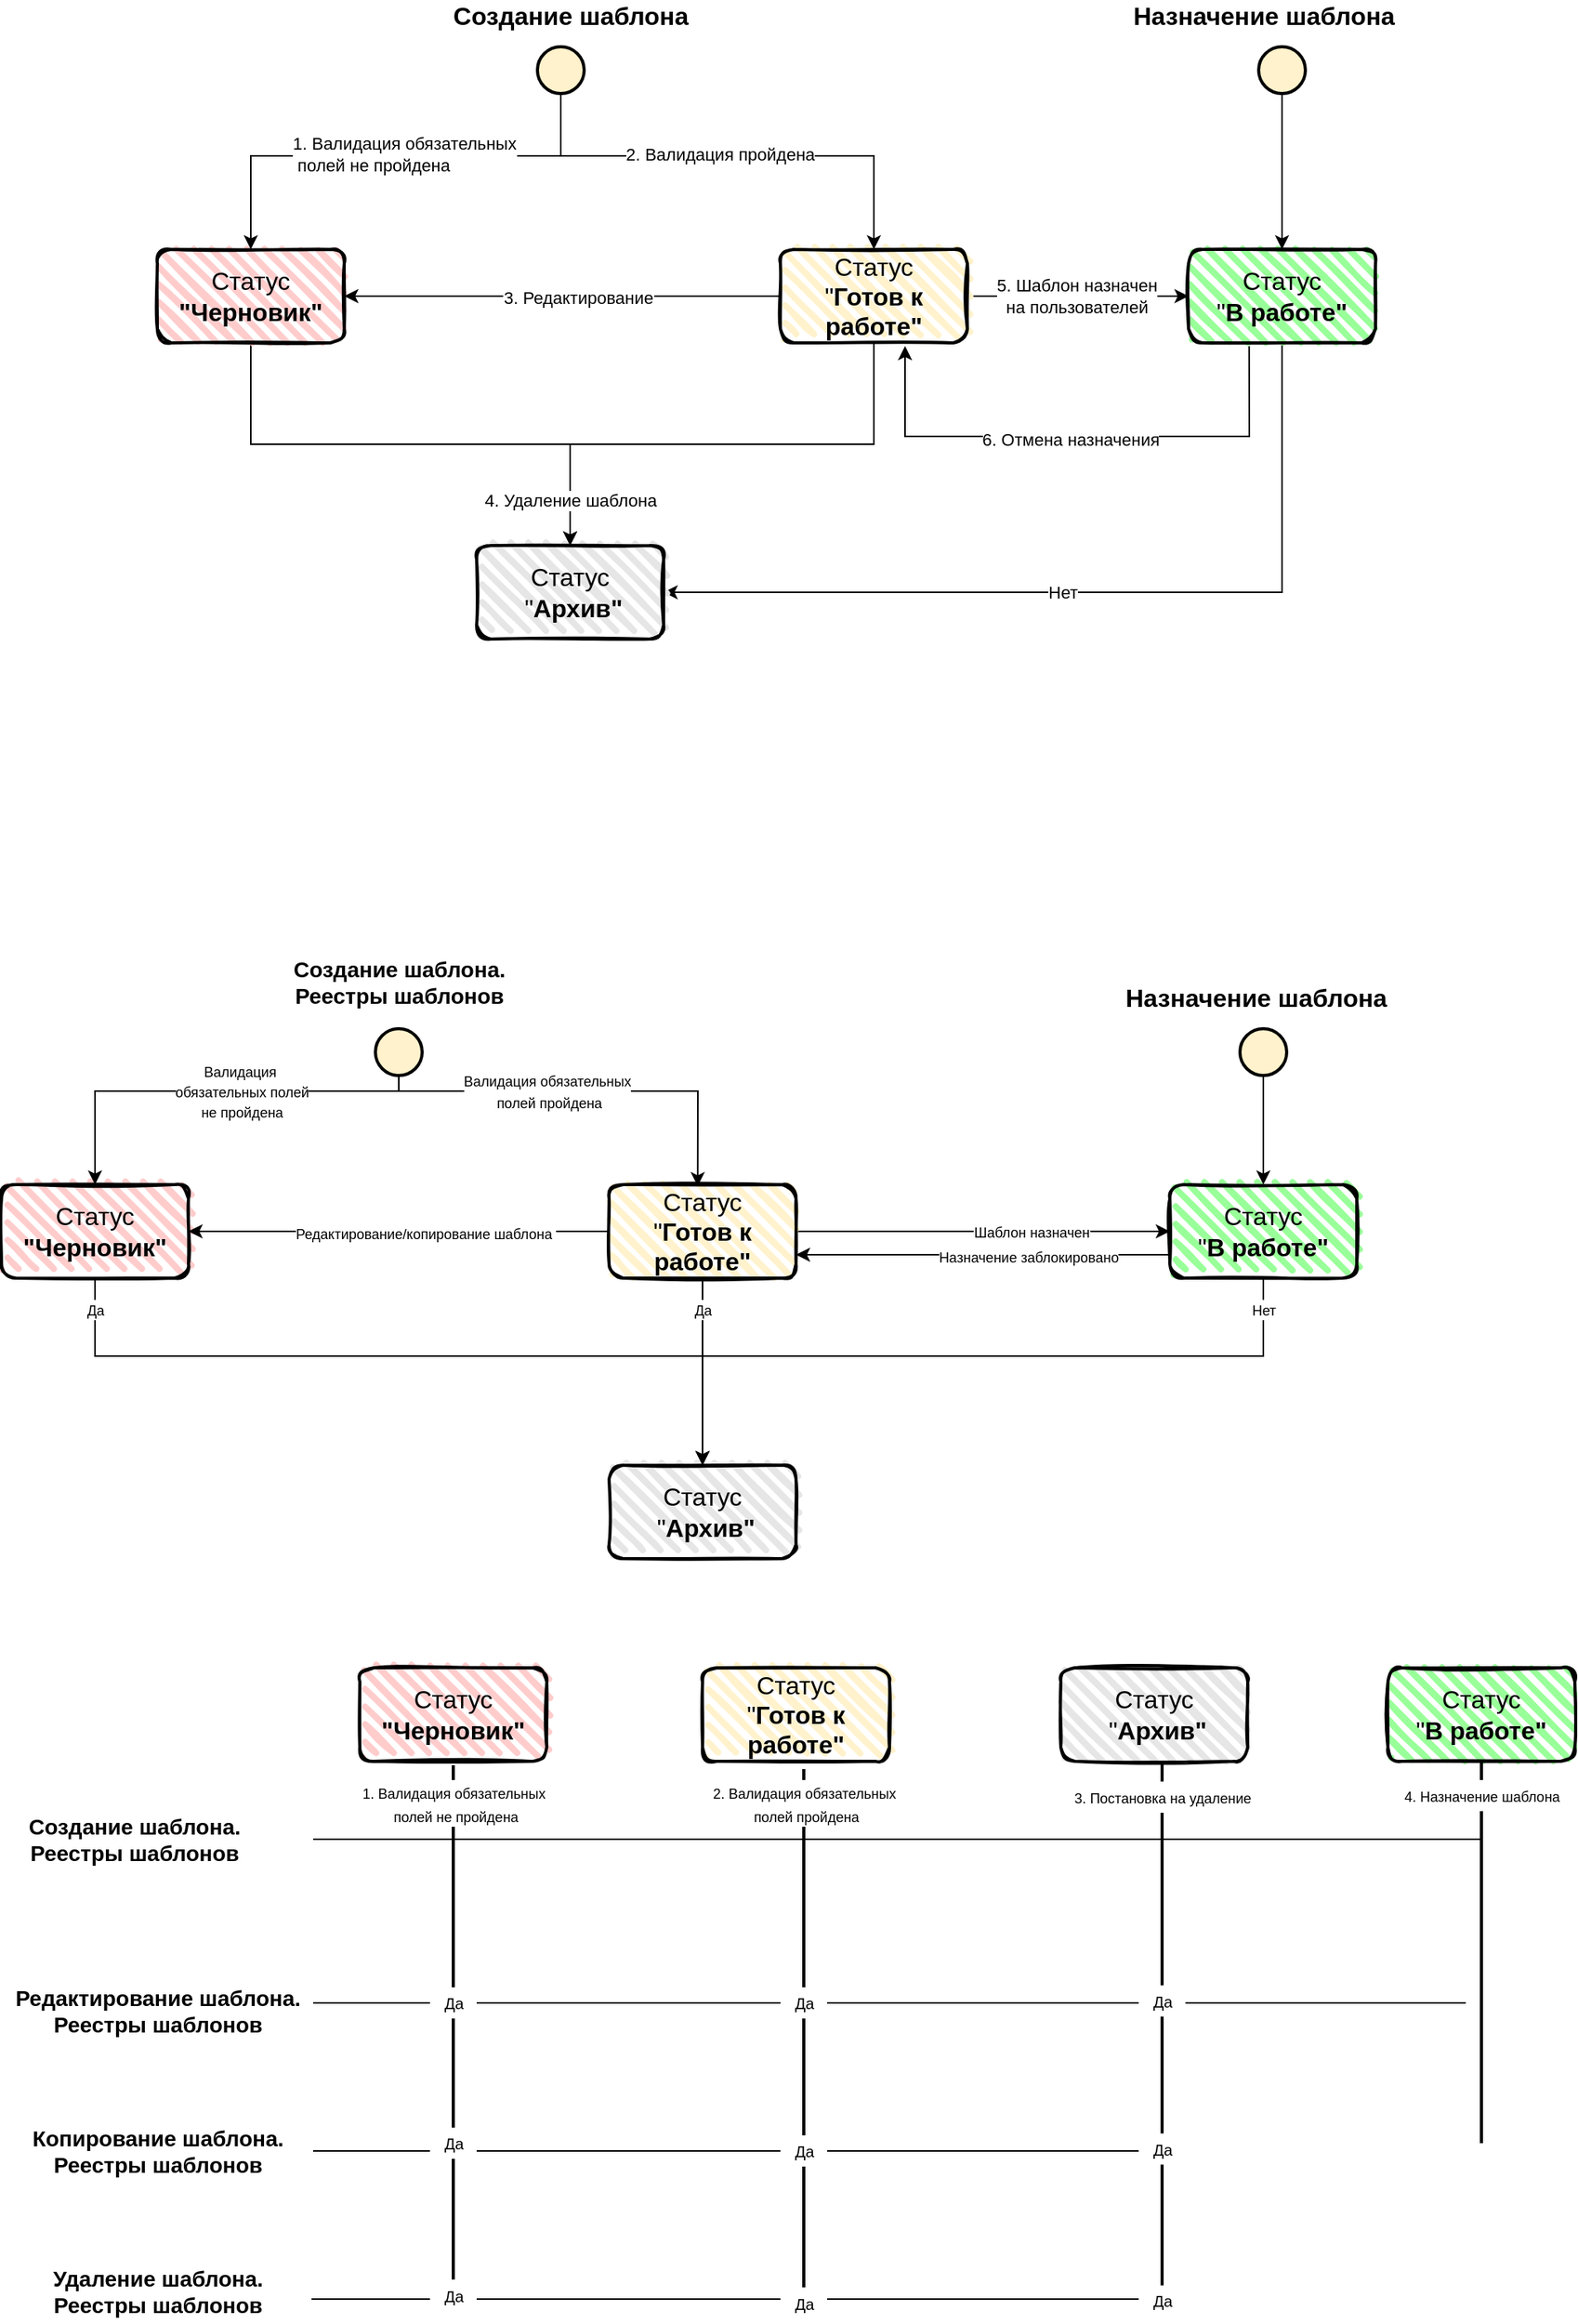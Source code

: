 <mxfile version="15.1.0" type="github">
  <diagram id="-T_DztN_j2xOQGBf0kMG" name="Страница 1">
    <mxGraphModel dx="1202" dy="554" grid="1" gridSize="10" guides="1" tooltips="1" connect="1" arrows="1" fold="1" page="1" pageScale="1" pageWidth="827" pageHeight="1169" math="0" shadow="0">
      <root>
        <mxCell id="0" />
        <mxCell id="1" parent="0" />
        <mxCell id="LunK326cNXRjHZ1-TdNW-13" style="edgeStyle=orthogonalEdgeStyle;rounded=0;orthogonalLoop=1;jettySize=auto;html=1;entryX=0.5;entryY=0;entryDx=0;entryDy=0;exitX=0.5;exitY=1;exitDx=0;exitDy=0;" edge="1" parent="1" source="LunK326cNXRjHZ1-TdNW-1" target="LunK326cNXRjHZ1-TdNW-3">
          <mxGeometry relative="1" as="geometry" />
        </mxCell>
        <mxCell id="LunK326cNXRjHZ1-TdNW-1" value="&lt;font style=&quot;font-size: 16px&quot;&gt;Статус &lt;b&gt;&quot;Черновик&quot;&lt;/b&gt;&lt;/font&gt;" style="rounded=1;whiteSpace=wrap;html=1;strokeWidth=2;fillWeight=4;hachureGap=8;hachureAngle=45;sketch=1;fillColor=#FFCCCC;" vertex="1" parent="1">
          <mxGeometry x="140" y="220" width="120" height="60" as="geometry" />
        </mxCell>
        <mxCell id="LunK326cNXRjHZ1-TdNW-25" value="" style="edgeStyle=orthogonalEdgeStyle;rounded=0;orthogonalLoop=1;jettySize=auto;html=1;exitX=0.5;exitY=1;exitDx=0;exitDy=0;entryX=1;entryY=0.5;entryDx=0;entryDy=0;" edge="1" parent="1" source="LunK326cNXRjHZ1-TdNW-2" target="LunK326cNXRjHZ1-TdNW-3">
          <mxGeometry relative="1" as="geometry">
            <mxPoint x="560" y="440.0" as="targetPoint" />
            <Array as="points">
              <mxPoint x="862" y="440" />
            </Array>
          </mxGeometry>
        </mxCell>
        <mxCell id="LunK326cNXRjHZ1-TdNW-26" value="Нет" style="edgeLabel;html=1;align=center;verticalAlign=middle;resizable=0;points=[];" vertex="1" connectable="0" parent="LunK326cNXRjHZ1-TdNW-25">
          <mxGeometry x="-0.115" y="1" relative="1" as="geometry">
            <mxPoint x="-55" y="-1" as="offset" />
          </mxGeometry>
        </mxCell>
        <mxCell id="LunK326cNXRjHZ1-TdNW-36" style="edgeStyle=none;rounded=0;orthogonalLoop=1;jettySize=auto;html=1;exitX=0.324;exitY=1.036;exitDx=0;exitDy=0;exitPerimeter=0;" edge="1" parent="1" source="LunK326cNXRjHZ1-TdNW-2">
          <mxGeometry relative="1" as="geometry">
            <mxPoint x="620" y="282" as="targetPoint" />
            <Array as="points">
              <mxPoint x="841" y="340" />
              <mxPoint x="700" y="340" />
              <mxPoint x="620" y="340" />
            </Array>
          </mxGeometry>
        </mxCell>
        <mxCell id="LunK326cNXRjHZ1-TdNW-40" value="6. Отмена назначения" style="edgeLabel;html=1;align=center;verticalAlign=middle;resizable=0;points=[];" vertex="1" connectable="0" parent="LunK326cNXRjHZ1-TdNW-36">
          <mxGeometry x="0.027" y="2" relative="1" as="geometry">
            <mxPoint as="offset" />
          </mxGeometry>
        </mxCell>
        <mxCell id="LunK326cNXRjHZ1-TdNW-2" value="&lt;span style=&quot;font-size: 16px&quot;&gt;Статус &lt;br&gt;&quot;&lt;/span&gt;&lt;b&gt;&lt;font style=&quot;font-size: 16px&quot;&gt;В работе&quot;&lt;/font&gt;&lt;/b&gt;" style="rounded=1;whiteSpace=wrap;html=1;strokeWidth=2;fillWeight=4;hachureGap=8;hachureAngle=45;sketch=1;fillColor=#99FF99;" vertex="1" parent="1">
          <mxGeometry x="802" y="220" width="120" height="60" as="geometry" />
        </mxCell>
        <mxCell id="LunK326cNXRjHZ1-TdNW-3" value="&lt;span style=&quot;font-size: 16px&quot;&gt;Статус &lt;br&gt;&amp;nbsp;&quot;&lt;/span&gt;&lt;b&gt;&lt;font style=&quot;font-size: 16px&quot;&gt;Архив&quot;&lt;/font&gt;&lt;/b&gt;" style="rounded=1;whiteSpace=wrap;html=1;strokeWidth=2;fillWeight=4;hachureGap=8;hachureAngle=45;sketch=1;fillColor=#E6E6E6;" vertex="1" parent="1">
          <mxGeometry x="345" y="410" width="120" height="60" as="geometry" />
        </mxCell>
        <mxCell id="LunK326cNXRjHZ1-TdNW-14" style="edgeStyle=orthogonalEdgeStyle;rounded=0;orthogonalLoop=1;jettySize=auto;html=1;entryX=0.5;entryY=0;entryDx=0;entryDy=0;exitX=0.5;exitY=1;exitDx=0;exitDy=0;" edge="1" parent="1" source="LunK326cNXRjHZ1-TdNW-4" target="LunK326cNXRjHZ1-TdNW-3">
          <mxGeometry relative="1" as="geometry">
            <mxPoint x="400" y="330" as="targetPoint" />
            <Array as="points">
              <mxPoint x="600" y="345" />
              <mxPoint x="405" y="345" />
            </Array>
          </mxGeometry>
        </mxCell>
        <mxCell id="LunK326cNXRjHZ1-TdNW-29" value="4. Удаление шаблона" style="edgeLabel;html=1;align=center;verticalAlign=middle;resizable=0;points=[];" vertex="1" connectable="0" parent="LunK326cNXRjHZ1-TdNW-14">
          <mxGeometry x="0.695" relative="1" as="geometry">
            <mxPoint y="20" as="offset" />
          </mxGeometry>
        </mxCell>
        <mxCell id="LunK326cNXRjHZ1-TdNW-23" value="" style="rounded=0;orthogonalLoop=1;jettySize=auto;html=1;" edge="1" parent="1" source="LunK326cNXRjHZ1-TdNW-4" target="LunK326cNXRjHZ1-TdNW-2">
          <mxGeometry relative="1" as="geometry" />
        </mxCell>
        <mxCell id="LunK326cNXRjHZ1-TdNW-38" value="5. Шаблон назначен &lt;br&gt;на пользователей" style="edgeLabel;html=1;align=center;verticalAlign=middle;resizable=0;points=[];" vertex="1" connectable="0" parent="LunK326cNXRjHZ1-TdNW-23">
          <mxGeometry x="0.209" y="-1" relative="1" as="geometry">
            <mxPoint x="-16" y="-1" as="offset" />
          </mxGeometry>
        </mxCell>
        <mxCell id="LunK326cNXRjHZ1-TdNW-34" style="edgeStyle=none;rounded=0;orthogonalLoop=1;jettySize=auto;html=1;" edge="1" parent="1" source="LunK326cNXRjHZ1-TdNW-4" target="LunK326cNXRjHZ1-TdNW-1">
          <mxGeometry relative="1" as="geometry" />
        </mxCell>
        <mxCell id="LunK326cNXRjHZ1-TdNW-35" value="3. Редактирование" style="edgeLabel;html=1;align=center;verticalAlign=middle;resizable=0;points=[];" vertex="1" connectable="0" parent="LunK326cNXRjHZ1-TdNW-34">
          <mxGeometry x="-0.071" y="1" relative="1" as="geometry">
            <mxPoint as="offset" />
          </mxGeometry>
        </mxCell>
        <mxCell id="LunK326cNXRjHZ1-TdNW-4" value="&lt;span style=&quot;font-size: 16px&quot;&gt;Статус &lt;br&gt;&quot;&lt;/span&gt;&lt;b&gt;&lt;font style=&quot;font-size: 16px&quot;&gt;Готов к работе&quot;&lt;/font&gt;&lt;/b&gt;" style="rounded=1;whiteSpace=wrap;html=1;strokeWidth=2;fillWeight=4;hachureGap=8;hachureAngle=45;sketch=1;fillColor=#FFF2CC;" vertex="1" parent="1">
          <mxGeometry x="540" y="220" width="120" height="60" as="geometry" />
        </mxCell>
        <mxCell id="LunK326cNXRjHZ1-TdNW-7" value="" style="edgeStyle=orthogonalEdgeStyle;rounded=0;orthogonalLoop=1;jettySize=auto;html=1;entryX=0.5;entryY=0;entryDx=0;entryDy=0;" edge="1" parent="1" source="LunK326cNXRjHZ1-TdNW-6" target="LunK326cNXRjHZ1-TdNW-1">
          <mxGeometry relative="1" as="geometry">
            <Array as="points">
              <mxPoint x="399" y="160" />
              <mxPoint x="200" y="160" />
            </Array>
          </mxGeometry>
        </mxCell>
        <mxCell id="LunK326cNXRjHZ1-TdNW-10" value="1. Валидация обязательных&lt;br&gt;&amp;nbsp;полей не пройдена" style="edgeLabel;html=1;align=left;verticalAlign=middle;resizable=0;points=[];labelBorderColor=none;" vertex="1" connectable="0" parent="LunK326cNXRjHZ1-TdNW-7">
          <mxGeometry x="-0.128" y="-1" relative="1" as="geometry">
            <mxPoint x="-84" as="offset" />
          </mxGeometry>
        </mxCell>
        <mxCell id="LunK326cNXRjHZ1-TdNW-9" style="edgeStyle=orthogonalEdgeStyle;rounded=0;orthogonalLoop=1;jettySize=auto;html=1;exitX=0.5;exitY=1;exitDx=0;exitDy=0;exitPerimeter=0;entryX=0.5;entryY=0;entryDx=0;entryDy=0;" edge="1" parent="1" source="LunK326cNXRjHZ1-TdNW-6" target="LunK326cNXRjHZ1-TdNW-4">
          <mxGeometry relative="1" as="geometry">
            <mxPoint x="590" y="230" as="targetPoint" />
            <Array as="points">
              <mxPoint x="399" y="160" />
              <mxPoint x="600" y="160" />
            </Array>
          </mxGeometry>
        </mxCell>
        <mxCell id="LunK326cNXRjHZ1-TdNW-12" value="2. Валидация пройдена" style="edgeLabel;html=1;align=center;verticalAlign=middle;resizable=0;points=[];labelBorderColor=none;" vertex="1" connectable="0" parent="LunK326cNXRjHZ1-TdNW-9">
          <mxGeometry x="-0.28" y="1" relative="1" as="geometry">
            <mxPoint x="33" as="offset" />
          </mxGeometry>
        </mxCell>
        <mxCell id="LunK326cNXRjHZ1-TdNW-6" value="" style="strokeWidth=2;html=1;shape=mxgraph.flowchart.start_2;whiteSpace=wrap;fillColor=#FFF2CC;" vertex="1" parent="1">
          <mxGeometry x="384" y="90" width="30" height="30" as="geometry" />
        </mxCell>
        <mxCell id="LunK326cNXRjHZ1-TdNW-8" value="&lt;span style=&quot;background-color: rgb(255 , 255 , 255)&quot;&gt;&lt;font style=&quot;font-size: 16px&quot;&gt;&lt;b&gt;Создание шаблона&lt;/b&gt;&lt;/font&gt;&lt;/span&gt;" style="text;html=1;align=center;verticalAlign=middle;resizable=0;points=[];autosize=1;strokeColor=none;fillColor=none;" vertex="1" parent="1">
          <mxGeometry x="320" y="60" width="170" height="20" as="geometry" />
        </mxCell>
        <mxCell id="LunK326cNXRjHZ1-TdNW-32" value="" style="edgeStyle=orthogonalEdgeStyle;rounded=0;orthogonalLoop=1;jettySize=auto;html=1;" edge="1" parent="1" source="LunK326cNXRjHZ1-TdNW-30" target="LunK326cNXRjHZ1-TdNW-2">
          <mxGeometry relative="1" as="geometry" />
        </mxCell>
        <mxCell id="LunK326cNXRjHZ1-TdNW-30" value="" style="strokeWidth=2;html=1;shape=mxgraph.flowchart.start_2;whiteSpace=wrap;fillColor=#FFF2CC;" vertex="1" parent="1">
          <mxGeometry x="847" y="90" width="30" height="30" as="geometry" />
        </mxCell>
        <mxCell id="LunK326cNXRjHZ1-TdNW-31" value="&lt;span style=&quot;background-color: rgb(255 , 255 , 255)&quot;&gt;&lt;font style=&quot;font-size: 16px&quot;&gt;&lt;b&gt;Назначение шаблона&lt;/b&gt;&lt;/font&gt;&lt;/span&gt;" style="text;html=1;align=center;verticalAlign=middle;resizable=0;points=[];autosize=1;strokeColor=none;fillColor=none;" vertex="1" parent="1">
          <mxGeometry x="760" y="60" width="180" height="20" as="geometry" />
        </mxCell>
        <mxCell id="LunK326cNXRjHZ1-TdNW-45" style="edgeStyle=none;rounded=0;orthogonalLoop=1;jettySize=auto;html=1;entryX=0.5;entryY=0;entryDx=0;entryDy=0;exitX=0.5;exitY=1;exitDx=0;exitDy=0;" edge="1" parent="1" source="LunK326cNXRjHZ1-TdNW-41" target="LunK326cNXRjHZ1-TdNW-43">
          <mxGeometry relative="1" as="geometry">
            <Array as="points">
              <mxPoint x="100" y="930" />
              <mxPoint x="140" y="930" />
              <mxPoint x="295" y="930" />
              <mxPoint x="490" y="930" />
            </Array>
          </mxGeometry>
        </mxCell>
        <mxCell id="LunK326cNXRjHZ1-TdNW-48" value="&lt;font style=&quot;font-size: 9px&quot;&gt;Да&lt;/font&gt;" style="edgeLabel;html=1;align=center;verticalAlign=middle;resizable=0;points=[];" vertex="1" connectable="0" parent="LunK326cNXRjHZ1-TdNW-45">
          <mxGeometry x="-0.738" y="1" relative="1" as="geometry">
            <mxPoint x="-17" y="-29" as="offset" />
          </mxGeometry>
        </mxCell>
        <mxCell id="LunK326cNXRjHZ1-TdNW-41" value="&lt;font style=&quot;font-size: 16px&quot;&gt;Статус &lt;b&gt;&quot;Черновик&quot;&lt;/b&gt;&lt;/font&gt;" style="rounded=1;whiteSpace=wrap;html=1;strokeWidth=2;fillWeight=4;hachureGap=8;hachureAngle=45;sketch=1;fillColor=#FFCCCC;" vertex="1" parent="1">
          <mxGeometry x="40" y="820" width="120" height="60" as="geometry" />
        </mxCell>
        <mxCell id="LunK326cNXRjHZ1-TdNW-47" style="edgeStyle=none;rounded=0;orthogonalLoop=1;jettySize=auto;html=1;entryX=0.5;entryY=0;entryDx=0;entryDy=0;exitX=0.5;exitY=1;exitDx=0;exitDy=0;" edge="1" parent="1" source="LunK326cNXRjHZ1-TdNW-42" target="LunK326cNXRjHZ1-TdNW-43">
          <mxGeometry relative="1" as="geometry">
            <Array as="points">
              <mxPoint x="850" y="930" />
              <mxPoint x="742" y="930" />
              <mxPoint x="650" y="930" />
              <mxPoint x="520" y="930" />
              <mxPoint x="490" y="930" />
            </Array>
          </mxGeometry>
        </mxCell>
        <mxCell id="LunK326cNXRjHZ1-TdNW-50" value="&lt;font style=&quot;font-size: 9px&quot;&gt;Нет&lt;/font&gt;" style="edgeLabel;html=1;align=center;verticalAlign=middle;resizable=0;points=[];" vertex="1" connectable="0" parent="LunK326cNXRjHZ1-TdNW-47">
          <mxGeometry x="-0.881" y="-1" relative="1" as="geometry">
            <mxPoint x="1" y="-9" as="offset" />
          </mxGeometry>
        </mxCell>
        <mxCell id="LunK326cNXRjHZ1-TdNW-63" style="edgeStyle=none;rounded=0;orthogonalLoop=1;jettySize=auto;html=1;entryX=1;entryY=0.75;entryDx=0;entryDy=0;exitX=0;exitY=0.75;exitDx=0;exitDy=0;" edge="1" parent="1" source="LunK326cNXRjHZ1-TdNW-42" target="LunK326cNXRjHZ1-TdNW-44">
          <mxGeometry relative="1" as="geometry">
            <mxPoint x="680" y="865" as="sourcePoint" />
          </mxGeometry>
        </mxCell>
        <mxCell id="LunK326cNXRjHZ1-TdNW-71" value="&lt;font style=&quot;font-size: 9px&quot;&gt;Назначение заблокировано&lt;/font&gt;" style="edgeLabel;html=1;align=center;verticalAlign=middle;resizable=0;points=[];" vertex="1" connectable="0" parent="LunK326cNXRjHZ1-TdNW-63">
          <mxGeometry x="-0.242" y="1" relative="1" as="geometry">
            <mxPoint as="offset" />
          </mxGeometry>
        </mxCell>
        <mxCell id="LunK326cNXRjHZ1-TdNW-42" value="&lt;span style=&quot;font-size: 16px&quot;&gt;Статус &lt;br&gt;&quot;&lt;/span&gt;&lt;b&gt;&lt;font style=&quot;font-size: 16px&quot;&gt;В работе&quot;&lt;/font&gt;&lt;/b&gt;" style="rounded=1;whiteSpace=wrap;html=1;strokeWidth=2;fillWeight=4;hachureGap=8;hachureAngle=45;sketch=1;fillColor=#99FF99;" vertex="1" parent="1">
          <mxGeometry x="790" y="820" width="120" height="60" as="geometry" />
        </mxCell>
        <mxCell id="LunK326cNXRjHZ1-TdNW-43" value="&lt;span style=&quot;font-size: 16px&quot;&gt;Статус &lt;br&gt;&amp;nbsp;&quot;&lt;/span&gt;&lt;b&gt;&lt;font style=&quot;font-size: 16px&quot;&gt;Архив&quot;&lt;/font&gt;&lt;/b&gt;" style="rounded=1;whiteSpace=wrap;html=1;strokeWidth=2;fillWeight=4;hachureGap=8;hachureAngle=45;sketch=1;fillColor=#E6E6E6;" vertex="1" parent="1">
          <mxGeometry x="430" y="1000" width="120" height="60" as="geometry" />
        </mxCell>
        <mxCell id="LunK326cNXRjHZ1-TdNW-46" style="edgeStyle=none;rounded=0;orthogonalLoop=1;jettySize=auto;html=1;entryX=0.5;entryY=0;entryDx=0;entryDy=0;exitX=0.5;exitY=1;exitDx=0;exitDy=0;" edge="1" parent="1" source="LunK326cNXRjHZ1-TdNW-44" target="LunK326cNXRjHZ1-TdNW-43">
          <mxGeometry relative="1" as="geometry">
            <Array as="points">
              <mxPoint x="490" y="930" />
            </Array>
          </mxGeometry>
        </mxCell>
        <mxCell id="LunK326cNXRjHZ1-TdNW-49" value="&lt;font style=&quot;font-size: 9px&quot;&gt;Да&lt;/font&gt;" style="edgeLabel;html=1;align=center;verticalAlign=middle;resizable=0;points=[];" vertex="1" connectable="0" parent="LunK326cNXRjHZ1-TdNW-46">
          <mxGeometry x="-0.253" y="-1" relative="1" as="geometry">
            <mxPoint x="1" y="-25" as="offset" />
          </mxGeometry>
        </mxCell>
        <mxCell id="LunK326cNXRjHZ1-TdNW-61" style="rounded=0;orthogonalLoop=1;jettySize=auto;html=1;" edge="1" parent="1" source="LunK326cNXRjHZ1-TdNW-44" target="LunK326cNXRjHZ1-TdNW-42">
          <mxGeometry relative="1" as="geometry" />
        </mxCell>
        <mxCell id="LunK326cNXRjHZ1-TdNW-72" value="&lt;font style=&quot;font-size: 9px&quot;&gt;Шаблон назначен&lt;/font&gt;" style="edgeLabel;html=1;align=center;verticalAlign=middle;resizable=0;points=[];" vertex="1" connectable="0" parent="LunK326cNXRjHZ1-TdNW-61">
          <mxGeometry x="-0.186" y="-3" relative="1" as="geometry">
            <mxPoint x="53" y="-3" as="offset" />
          </mxGeometry>
        </mxCell>
        <mxCell id="LunK326cNXRjHZ1-TdNW-64" style="edgeStyle=none;rounded=0;orthogonalLoop=1;jettySize=auto;html=1;entryX=1;entryY=0.5;entryDx=0;entryDy=0;" edge="1" parent="1" source="LunK326cNXRjHZ1-TdNW-44" target="LunK326cNXRjHZ1-TdNW-41">
          <mxGeometry relative="1" as="geometry" />
        </mxCell>
        <mxCell id="LunK326cNXRjHZ1-TdNW-65" value="&lt;font style=&quot;font-size: 9px&quot;&gt;Редактирование/копирование шаблона&amp;nbsp;&lt;/font&gt;" style="edgeLabel;html=1;align=center;verticalAlign=middle;resizable=0;points=[];" vertex="1" connectable="0" parent="LunK326cNXRjHZ1-TdNW-64">
          <mxGeometry x="-0.123" y="1" relative="1" as="geometry">
            <mxPoint as="offset" />
          </mxGeometry>
        </mxCell>
        <mxCell id="LunK326cNXRjHZ1-TdNW-44" value="&lt;span style=&quot;font-size: 16px&quot;&gt;Статус &lt;br&gt;&quot;&lt;/span&gt;&lt;b&gt;&lt;font style=&quot;font-size: 16px&quot;&gt;Готов к работе&quot;&lt;/font&gt;&lt;/b&gt;" style="rounded=1;whiteSpace=wrap;html=1;strokeWidth=2;fillWeight=4;hachureGap=8;hachureAngle=45;sketch=1;fillColor=#FFF2CC;" vertex="1" parent="1">
          <mxGeometry x="430" y="820" width="120" height="60" as="geometry" />
        </mxCell>
        <mxCell id="LunK326cNXRjHZ1-TdNW-53" style="edgeStyle=none;rounded=0;orthogonalLoop=1;jettySize=auto;html=1;entryX=0.5;entryY=0;entryDx=0;entryDy=0;exitX=0.5;exitY=1;exitDx=0;exitDy=0;exitPerimeter=0;" edge="1" parent="1" source="LunK326cNXRjHZ1-TdNW-51" target="LunK326cNXRjHZ1-TdNW-41">
          <mxGeometry relative="1" as="geometry">
            <Array as="points">
              <mxPoint x="295" y="760" />
              <mxPoint x="275" y="760" />
              <mxPoint x="100" y="760" />
            </Array>
          </mxGeometry>
        </mxCell>
        <mxCell id="LunK326cNXRjHZ1-TdNW-55" value="&lt;font style=&quot;font-size: 9px&quot;&gt;Валидация&amp;nbsp;&lt;br&gt;обязательных полей &lt;br&gt;не пройдена&lt;/font&gt;" style="edgeLabel;html=1;align=center;verticalAlign=middle;resizable=0;points=[];" vertex="1" connectable="0" parent="LunK326cNXRjHZ1-TdNW-53">
          <mxGeometry x="-0.41" relative="1" as="geometry">
            <mxPoint x="-33" as="offset" />
          </mxGeometry>
        </mxCell>
        <mxCell id="LunK326cNXRjHZ1-TdNW-51" value="" style="strokeWidth=2;html=1;shape=mxgraph.flowchart.start_2;whiteSpace=wrap;fillColor=#FFF2CC;" vertex="1" parent="1">
          <mxGeometry x="280" y="720" width="30" height="30" as="geometry" />
        </mxCell>
        <mxCell id="LunK326cNXRjHZ1-TdNW-52" value="&lt;span style=&quot;background-color: rgb(255 , 255 , 255)&quot;&gt;&lt;font style=&quot;font-size: 14px&quot;&gt;&lt;b&gt;Создание шаблона. &lt;br&gt;Реестры шаблонов&lt;/b&gt;&lt;/font&gt;&lt;/span&gt;" style="text;html=1;align=center;verticalAlign=middle;resizable=0;points=[];autosize=1;strokeColor=none;fillColor=none;" vertex="1" parent="1">
          <mxGeometry x="220" y="670" width="150" height="40" as="geometry" />
        </mxCell>
        <mxCell id="LunK326cNXRjHZ1-TdNW-54" style="edgeStyle=none;rounded=0;orthogonalLoop=1;jettySize=auto;html=1;entryX=0.474;entryY=0.017;entryDx=0;entryDy=0;exitX=0.5;exitY=1;exitDx=0;exitDy=0;exitPerimeter=0;entryPerimeter=0;" edge="1" parent="1" source="LunK326cNXRjHZ1-TdNW-51" target="LunK326cNXRjHZ1-TdNW-44">
          <mxGeometry relative="1" as="geometry">
            <mxPoint x="285" y="760" as="sourcePoint" />
            <mxPoint x="210.0" y="820" as="targetPoint" />
            <Array as="points">
              <mxPoint x="295" y="760" />
              <mxPoint x="457" y="760" />
              <mxPoint x="487" y="760" />
            </Array>
          </mxGeometry>
        </mxCell>
        <mxCell id="LunK326cNXRjHZ1-TdNW-56" value="&lt;font style=&quot;font-size: 9px&quot;&gt;Валидация обязательных&lt;br&gt;&amp;nbsp;полей пройдена&lt;/font&gt;" style="edgeLabel;html=1;align=center;verticalAlign=middle;resizable=0;points=[];" vertex="1" connectable="0" parent="LunK326cNXRjHZ1-TdNW-54">
          <mxGeometry x="-0.285" relative="1" as="geometry">
            <mxPoint x="11" as="offset" />
          </mxGeometry>
        </mxCell>
        <mxCell id="LunK326cNXRjHZ1-TdNW-68" value="" style="edgeStyle=none;rounded=0;orthogonalLoop=1;jettySize=auto;html=1;" edge="1" parent="1" source="LunK326cNXRjHZ1-TdNW-67" target="LunK326cNXRjHZ1-TdNW-42">
          <mxGeometry relative="1" as="geometry" />
        </mxCell>
        <mxCell id="LunK326cNXRjHZ1-TdNW-67" value="" style="strokeWidth=2;html=1;shape=mxgraph.flowchart.start_2;whiteSpace=wrap;fillColor=#FFF2CC;" vertex="1" parent="1">
          <mxGeometry x="835" y="720" width="30" height="30" as="geometry" />
        </mxCell>
        <mxCell id="LunK326cNXRjHZ1-TdNW-69" value="&lt;span style=&quot;background-color: rgb(255 , 255 , 255)&quot;&gt;&lt;font style=&quot;font-size: 16px&quot;&gt;&lt;b&gt;Назначение шаблона&lt;/b&gt;&lt;/font&gt;&lt;/span&gt;" style="text;html=1;align=center;verticalAlign=middle;resizable=0;points=[];autosize=1;strokeColor=none;fillColor=none;" vertex="1" parent="1">
          <mxGeometry x="755" y="690" width="180" height="20" as="geometry" />
        </mxCell>
        <mxCell id="LunK326cNXRjHZ1-TdNW-76" value="&lt;span style=&quot;background-color: rgb(255 , 255 , 255)&quot;&gt;&lt;font style=&quot;font-size: 14px&quot;&gt;&lt;b&gt;Создание шаблона. &lt;br&gt;Реестры шаблонов&lt;/b&gt;&lt;/font&gt;&lt;/span&gt;" style="text;html=1;align=center;verticalAlign=middle;resizable=0;points=[];autosize=1;strokeColor=none;fillColor=none;" vertex="1" parent="1">
          <mxGeometry x="50" y="1220" width="150" height="40" as="geometry" />
        </mxCell>
        <mxCell id="LunK326cNXRjHZ1-TdNW-77" value="&lt;span style=&quot;background-color: rgb(255 , 255 , 255)&quot;&gt;&lt;font style=&quot;font-size: 14px&quot;&gt;&lt;b&gt;Редактирование шаблона. &lt;br&gt;Реестры шаблонов&lt;/b&gt;&lt;/font&gt;&lt;/span&gt;" style="text;html=1;align=center;verticalAlign=middle;resizable=0;points=[];autosize=1;strokeColor=none;fillColor=none;" vertex="1" parent="1">
          <mxGeometry x="40" y="1330" width="200" height="40" as="geometry" />
        </mxCell>
        <mxCell id="LunK326cNXRjHZ1-TdNW-78" value="&lt;span style=&quot;background-color: rgb(255 , 255 , 255)&quot;&gt;&lt;font style=&quot;font-size: 14px&quot;&gt;&lt;b&gt;Копирование шаблона. &lt;br&gt;Реестры шаблонов&lt;/b&gt;&lt;/font&gt;&lt;/span&gt;" style="text;html=1;align=center;verticalAlign=middle;resizable=0;points=[];autosize=1;strokeColor=none;fillColor=none;" vertex="1" parent="1">
          <mxGeometry x="50" y="1420" width="180" height="40" as="geometry" />
        </mxCell>
        <mxCell id="LunK326cNXRjHZ1-TdNW-79" value="&lt;font style=&quot;font-size: 16px&quot;&gt;Статус &lt;b&gt;&quot;Черновик&quot;&lt;/b&gt;&lt;/font&gt;" style="rounded=1;whiteSpace=wrap;html=1;strokeWidth=2;fillWeight=4;hachureGap=8;hachureAngle=45;sketch=1;fillColor=#FFCCCC;" vertex="1" parent="1">
          <mxGeometry x="270" y="1130" width="120" height="60" as="geometry" />
        </mxCell>
        <mxCell id="LunK326cNXRjHZ1-TdNW-80" value="&lt;span style=&quot;font-size: 16px&quot;&gt;Статус &lt;br&gt;&quot;&lt;/span&gt;&lt;b&gt;&lt;font style=&quot;font-size: 16px&quot;&gt;Готов к работе&quot;&lt;/font&gt;&lt;/b&gt;" style="rounded=1;whiteSpace=wrap;html=1;strokeWidth=2;fillWeight=4;hachureGap=8;hachureAngle=45;sketch=1;fillColor=#FFF2CC;" vertex="1" parent="1">
          <mxGeometry x="490" y="1130" width="120" height="60" as="geometry" />
        </mxCell>
        <mxCell id="LunK326cNXRjHZ1-TdNW-81" value="&lt;span style=&quot;font-size: 16px&quot;&gt;Статус &lt;br&gt;&amp;nbsp;&quot;&lt;/span&gt;&lt;b&gt;&lt;font style=&quot;font-size: 16px&quot;&gt;Архив&quot;&lt;/font&gt;&lt;/b&gt;" style="rounded=1;whiteSpace=wrap;html=1;strokeWidth=2;fillWeight=4;hachureGap=8;hachureAngle=45;sketch=1;fillColor=#E6E6E6;" vertex="1" parent="1">
          <mxGeometry x="720" y="1130" width="120" height="60" as="geometry" />
        </mxCell>
        <mxCell id="LunK326cNXRjHZ1-TdNW-82" value="&lt;span style=&quot;font-size: 16px&quot;&gt;Статус &lt;br&gt;&quot;&lt;/span&gt;&lt;b&gt;&lt;font style=&quot;font-size: 16px&quot;&gt;В работе&quot;&lt;/font&gt;&lt;/b&gt;" style="rounded=1;whiteSpace=wrap;html=1;strokeWidth=2;fillWeight=4;hachureGap=8;hachureAngle=45;sketch=1;fillColor=#99FF99;" vertex="1" parent="1">
          <mxGeometry x="930" y="1130" width="120" height="60" as="geometry" />
        </mxCell>
        <mxCell id="LunK326cNXRjHZ1-TdNW-84" value="" style="line;strokeWidth=1;rotatable=0;dashed=0;labelPosition=right;align=left;verticalAlign=middle;spacingTop=0;spacingLeft=6;points=[];portConstraint=eastwest;fillColor=#E6E6E6;" vertex="1" parent="1">
          <mxGeometry x="240" y="1235" width="750" height="10" as="geometry" />
        </mxCell>
        <mxCell id="LunK326cNXRjHZ1-TdNW-85" value="" style="line;strokeWidth=1;rotatable=0;dashed=0;labelPosition=right;align=left;verticalAlign=middle;spacingTop=0;spacingLeft=6;points=[];portConstraint=eastwest;fillColor=#E6E6E6;" vertex="1" parent="1">
          <mxGeometry x="240" y="1340" width="740" height="10" as="geometry" />
        </mxCell>
        <mxCell id="LunK326cNXRjHZ1-TdNW-86" value="" style="line;strokeWidth=1;rotatable=0;dashed=0;labelPosition=right;align=left;verticalAlign=middle;spacingTop=0;spacingLeft=6;points=[];portConstraint=eastwest;fillColor=#E6E6E6;" vertex="1" parent="1">
          <mxGeometry x="240" y="1435" width="540" height="10" as="geometry" />
        </mxCell>
        <mxCell id="LunK326cNXRjHZ1-TdNW-90" value="" style="line;strokeWidth=2;direction=south;html=1;fillColor=#E6E6E6;align=left;" vertex="1" parent="1">
          <mxGeometry x="325" y="1192.5" width="10" height="337.5" as="geometry" />
        </mxCell>
        <mxCell id="LunK326cNXRjHZ1-TdNW-91" value="" style="line;strokeWidth=2;direction=south;html=1;fillColor=#E6E6E6;align=left;" vertex="1" parent="1">
          <mxGeometry x="550" y="1195" width="10" height="335" as="geometry" />
        </mxCell>
        <mxCell id="LunK326cNXRjHZ1-TdNW-92" value="" style="line;strokeWidth=2;direction=south;html=1;fillColor=#E6E6E6;align=left;" vertex="1" parent="1">
          <mxGeometry x="780" y="1190" width="10" height="350" as="geometry" />
        </mxCell>
        <mxCell id="LunK326cNXRjHZ1-TdNW-93" value="" style="line;strokeWidth=2;direction=south;html=1;fillColor=#E6E6E6;align=left;" vertex="1" parent="1">
          <mxGeometry x="985" y="1190" width="10" height="245" as="geometry" />
        </mxCell>
        <mxCell id="LunK326cNXRjHZ1-TdNW-94" value="&lt;span style=&quot;font-size: 9px ; text-align: left ; background-color: rgb(255 , 255 , 255)&quot;&gt;1. Валидация обязательных&lt;/span&gt;&lt;br style=&quot;font-size: 9px ; text-align: left ; background-color: rgb(255 , 255 , 255)&quot;&gt;&lt;span style=&quot;font-size: 9px ; text-align: left ; background-color: rgb(255 , 255 , 255)&quot;&gt;&amp;nbsp;полей не пройдена&lt;/span&gt;" style="text;html=1;align=center;verticalAlign=middle;resizable=0;points=[];autosize=1;strokeColor=none;fillColor=#FFFFFF;" vertex="1" parent="1">
          <mxGeometry x="265" y="1202" width="130" height="30" as="geometry" />
        </mxCell>
        <mxCell id="LunK326cNXRjHZ1-TdNW-95" value="&lt;span style=&quot;font-size: 9px ; text-align: left ; background-color: rgb(255 , 255 , 255)&quot;&gt;2. Валидация обязательных&lt;/span&gt;&lt;br style=&quot;font-size: 9px ; text-align: left ; background-color: rgb(255 , 255 , 255)&quot;&gt;&lt;span style=&quot;font-size: 9px ; text-align: left ; background-color: rgb(255 , 255 , 255)&quot;&gt;&amp;nbsp;полей пройдена&lt;/span&gt;" style="text;html=1;align=center;verticalAlign=middle;resizable=0;points=[];autosize=1;strokeColor=none;fillColor=#FFFFFF;" vertex="1" parent="1">
          <mxGeometry x="490" y="1202" width="130" height="30" as="geometry" />
        </mxCell>
        <mxCell id="LunK326cNXRjHZ1-TdNW-96" value="&lt;div style=&quot;text-align: left&quot;&gt;&lt;font size=&quot;1&quot;&gt;&lt;span style=&quot;background-color: rgb(255 , 255 , 255)&quot;&gt;Да&lt;/span&gt;&lt;/font&gt;&lt;/div&gt;" style="text;html=1;align=center;verticalAlign=middle;resizable=0;points=[];autosize=1;strokeColor=none;fillColor=#FFFFFF;" vertex="1" parent="1">
          <mxGeometry x="315" y="1335" width="30" height="20" as="geometry" />
        </mxCell>
        <mxCell id="LunK326cNXRjHZ1-TdNW-97" value="&lt;div style=&quot;text-align: left&quot;&gt;&lt;font size=&quot;1&quot;&gt;&lt;span style=&quot;background-color: rgb(255 , 255 , 255)&quot;&gt;Да&lt;/span&gt;&lt;/font&gt;&lt;/div&gt;" style="text;html=1;align=center;verticalAlign=middle;resizable=0;points=[];autosize=1;strokeColor=none;fillColor=#FFFFFF;" vertex="1" parent="1">
          <mxGeometry x="315" y="1425" width="30" height="20" as="geometry" />
        </mxCell>
        <mxCell id="LunK326cNXRjHZ1-TdNW-98" value="&lt;div style=&quot;text-align: left&quot;&gt;&lt;font size=&quot;1&quot;&gt;&lt;span style=&quot;background-color: rgb(255 , 255 , 255)&quot;&gt;Да&lt;/span&gt;&lt;/font&gt;&lt;/div&gt;" style="text;html=1;align=center;verticalAlign=middle;resizable=0;points=[];autosize=1;strokeColor=none;fillColor=#FFFFFF;" vertex="1" parent="1">
          <mxGeometry x="540" y="1335" width="30" height="20" as="geometry" />
        </mxCell>
        <mxCell id="LunK326cNXRjHZ1-TdNW-99" value="&lt;span style=&quot;font-size: 9px ; text-align: left ; background-color: rgb(255 , 255 , 255)&quot;&gt;3. Постановка на удаление&lt;/span&gt;" style="text;html=1;align=center;verticalAlign=middle;resizable=0;points=[];autosize=1;strokeColor=none;fillColor=#FFFFFF;" vertex="1" parent="1">
          <mxGeometry x="720" y="1203" width="130" height="20" as="geometry" />
        </mxCell>
        <mxCell id="LunK326cNXRjHZ1-TdNW-100" value="&lt;div style=&quot;text-align: left&quot;&gt;&lt;font size=&quot;1&quot;&gt;&lt;span style=&quot;background-color: rgb(255 , 255 , 255)&quot;&gt;Да&lt;/span&gt;&lt;/font&gt;&lt;/div&gt;" style="text;html=1;align=center;verticalAlign=middle;resizable=0;points=[];autosize=1;strokeColor=none;fillColor=#FFFFFF;" vertex="1" parent="1">
          <mxGeometry x="540" y="1430" width="30" height="20" as="geometry" />
        </mxCell>
        <mxCell id="LunK326cNXRjHZ1-TdNW-101" value="&lt;span style=&quot;background-color: rgb(255 , 255 , 255)&quot;&gt;&lt;font style=&quot;font-size: 14px&quot;&gt;&lt;b&gt;Удаление шаблона. &lt;br&gt;Реестры шаблонов&lt;/b&gt;&lt;/font&gt;&lt;/span&gt;" style="text;html=1;align=center;verticalAlign=middle;resizable=0;points=[];autosize=1;strokeColor=none;fillColor=none;" vertex="1" parent="1">
          <mxGeometry x="65" y="1510" width="150" height="40" as="geometry" />
        </mxCell>
        <mxCell id="LunK326cNXRjHZ1-TdNW-102" value="" style="line;strokeWidth=1;rotatable=0;dashed=0;labelPosition=right;align=left;verticalAlign=middle;spacingTop=0;spacingLeft=6;points=[];portConstraint=eastwest;fillColor=#E6E6E6;" vertex="1" parent="1">
          <mxGeometry x="239" y="1530" width="541" height="10" as="geometry" />
        </mxCell>
        <mxCell id="LunK326cNXRjHZ1-TdNW-103" value="&lt;div style=&quot;text-align: left&quot;&gt;&lt;font size=&quot;1&quot;&gt;&lt;span style=&quot;background-color: rgb(255 , 255 , 255)&quot;&gt;Да&lt;/span&gt;&lt;/font&gt;&lt;/div&gt;" style="text;html=1;align=center;verticalAlign=middle;resizable=0;points=[];autosize=1;strokeColor=none;fillColor=#FFFFFF;" vertex="1" parent="1">
          <mxGeometry x="315" y="1522.5" width="30" height="20" as="geometry" />
        </mxCell>
        <mxCell id="LunK326cNXRjHZ1-TdNW-104" value="&lt;div style=&quot;text-align: left&quot;&gt;&lt;font size=&quot;1&quot;&gt;&lt;span style=&quot;background-color: rgb(255 , 255 , 255)&quot;&gt;Да&lt;/span&gt;&lt;/font&gt;&lt;/div&gt;" style="text;html=1;align=center;verticalAlign=middle;resizable=0;points=[];autosize=1;strokeColor=none;fillColor=#FFFFFF;" vertex="1" parent="1">
          <mxGeometry x="540" y="1527.5" width="30" height="20" as="geometry" />
        </mxCell>
        <mxCell id="LunK326cNXRjHZ1-TdNW-105" value="&lt;div style=&quot;text-align: left&quot;&gt;&lt;font size=&quot;1&quot;&gt;&lt;span style=&quot;background-color: rgb(255 , 255 , 255)&quot;&gt;Да&lt;/span&gt;&lt;/font&gt;&lt;/div&gt;" style="text;html=1;align=center;verticalAlign=middle;resizable=0;points=[];autosize=1;strokeColor=none;fillColor=#FFFFFF;" vertex="1" parent="1">
          <mxGeometry x="770" y="1333.75" width="30" height="20" as="geometry" />
        </mxCell>
        <mxCell id="LunK326cNXRjHZ1-TdNW-106" value="&lt;div style=&quot;text-align: left&quot;&gt;&lt;font size=&quot;1&quot;&gt;&lt;span style=&quot;background-color: rgb(255 , 255 , 255)&quot;&gt;Да&lt;/span&gt;&lt;/font&gt;&lt;/div&gt;" style="text;html=1;align=center;verticalAlign=middle;resizable=0;points=[];autosize=1;strokeColor=none;fillColor=#FFFFFF;" vertex="1" parent="1">
          <mxGeometry x="770" y="1428.75" width="30" height="20" as="geometry" />
        </mxCell>
        <mxCell id="LunK326cNXRjHZ1-TdNW-107" value="&lt;div style=&quot;text-align: left&quot;&gt;&lt;font size=&quot;1&quot;&gt;&lt;span style=&quot;background-color: rgb(255 , 255 , 255)&quot;&gt;Да&lt;/span&gt;&lt;/font&gt;&lt;/div&gt;" style="text;html=1;align=center;verticalAlign=middle;resizable=0;points=[];autosize=1;strokeColor=none;fillColor=#FFFFFF;" vertex="1" parent="1">
          <mxGeometry x="770" y="1526.25" width="30" height="20" as="geometry" />
        </mxCell>
        <mxCell id="LunK326cNXRjHZ1-TdNW-108" value="&lt;span style=&quot;font-size: 9px ; text-align: left ; background-color: rgb(255 , 255 , 255)&quot;&gt;4. Назначение шаблона&lt;/span&gt;" style="text;html=1;align=center;verticalAlign=middle;resizable=0;points=[];autosize=1;strokeColor=none;fillColor=#FFFFFF;" vertex="1" parent="1">
          <mxGeometry x="930" y="1202" width="120" height="20" as="geometry" />
        </mxCell>
      </root>
    </mxGraphModel>
  </diagram>
</mxfile>
